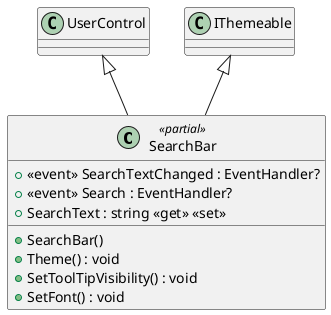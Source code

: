 @startuml
class SearchBar <<partial>> {
    +  <<event>> SearchTextChanged : EventHandler? 
    +  <<event>> Search : EventHandler? 
    + SearchBar()
    + Theme() : void
    + SetToolTipVisibility() : void
    + SearchText : string <<get>> <<set>>
    + SetFont() : void
}
UserControl <|-- SearchBar
IThemeable <|-- SearchBar
@enduml
